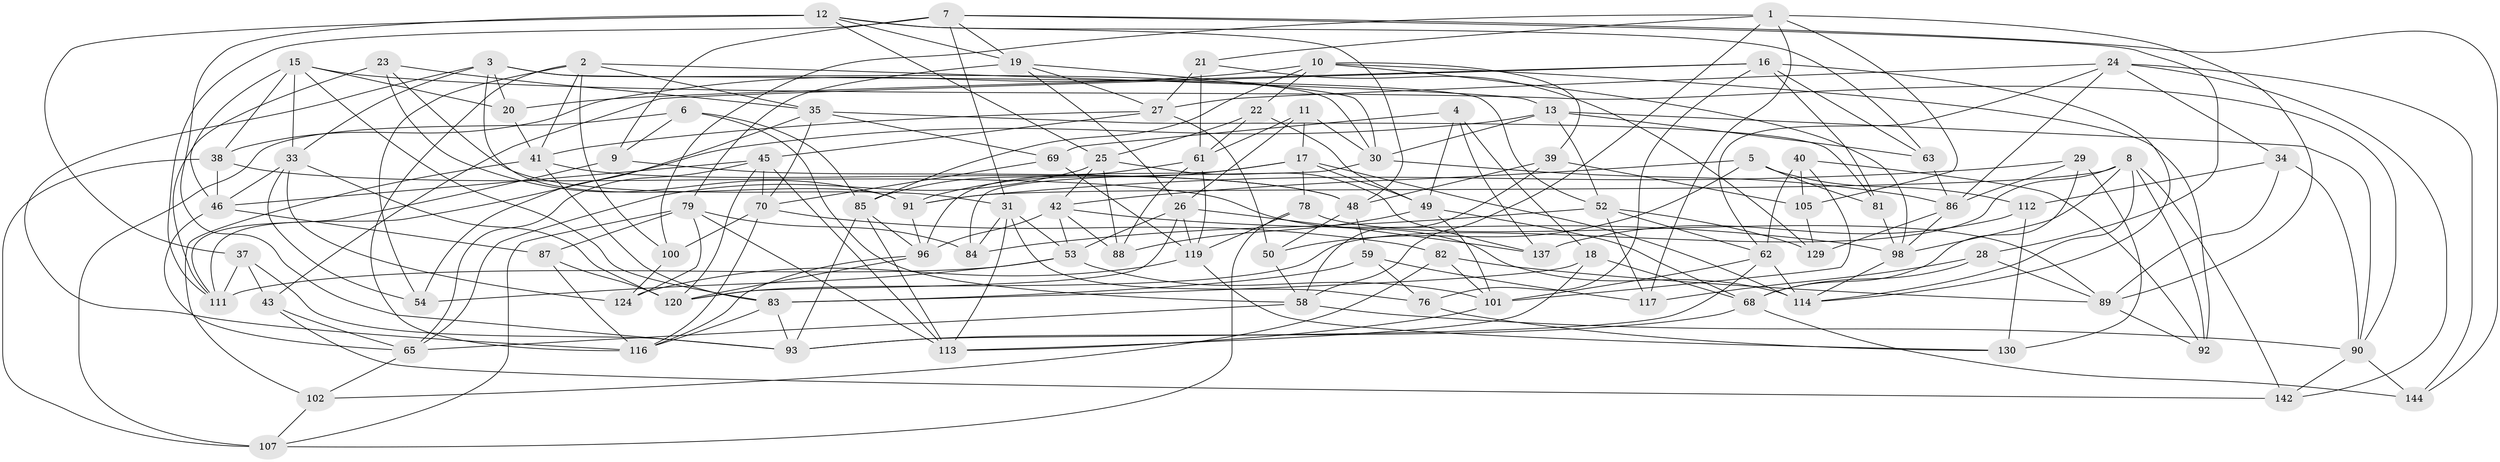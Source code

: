 // Generated by graph-tools (version 1.1) at 2025/52/02/27/25 19:52:27]
// undirected, 94 vertices, 240 edges
graph export_dot {
graph [start="1"]
  node [color=gray90,style=filled];
  1 [super="+80"];
  2 [super="+44"];
  3 [super="+136"];
  4;
  5;
  6;
  7 [super="+60"];
  8 [super="+138"];
  9;
  10 [super="+94"];
  11;
  12 [super="+67"];
  13 [super="+14"];
  15 [super="+77"];
  16 [super="+55"];
  17 [super="+32"];
  18;
  19 [super="+47"];
  20;
  21;
  22;
  23;
  24 [super="+147"];
  25 [super="+56"];
  26 [super="+121"];
  27 [super="+72"];
  28;
  29;
  30 [super="+36"];
  31 [super="+108"];
  33 [super="+75"];
  34;
  35 [super="+51"];
  37;
  38 [super="+109"];
  39;
  40;
  41 [super="+97"];
  42 [super="+115"];
  43;
  45 [super="+64"];
  46 [super="+57"];
  48 [super="+141"];
  49 [super="+99"];
  50;
  52 [super="+73"];
  53 [super="+74"];
  54;
  58 [super="+106"];
  59;
  61 [super="+128"];
  62 [super="+71"];
  63;
  65 [super="+66"];
  68 [super="+132"];
  69;
  70 [super="+131"];
  76;
  78;
  79 [super="+145"];
  81;
  82;
  83 [super="+140"];
  84;
  85 [super="+103"];
  86 [super="+125"];
  87;
  88;
  89 [super="+95"];
  90 [super="+127"];
  91 [super="+143"];
  92;
  93 [super="+104"];
  96 [super="+126"];
  98 [super="+110"];
  100;
  101 [super="+134"];
  102;
  105;
  107 [super="+123"];
  111 [super="+118"];
  112;
  113 [super="+122"];
  114 [super="+135"];
  116 [super="+146"];
  117;
  119 [super="+139"];
  120 [super="+133"];
  124;
  129;
  130;
  137;
  142;
  144;
  1 -- 100;
  1 -- 21;
  1 -- 117;
  1 -- 89;
  1 -- 58;
  1 -- 105;
  2 -- 13;
  2 -- 35;
  2 -- 41;
  2 -- 100;
  2 -- 54;
  2 -- 116;
  3 -- 30;
  3 -- 20;
  3 -- 91;
  3 -- 52;
  3 -- 33;
  3 -- 116;
  4 -- 69;
  4 -- 49;
  4 -- 18;
  4 -- 137;
  5 -- 50;
  5 -- 112;
  5 -- 81;
  5 -- 42;
  6 -- 9;
  6 -- 85;
  6 -- 107;
  6 -- 58;
  7 -- 31;
  7 -- 9;
  7 -- 111;
  7 -- 144;
  7 -- 19;
  7 -- 28;
  8 -- 120;
  8 -- 114;
  8 -- 98;
  8 -- 92;
  8 -- 142;
  8 -- 91;
  9 -- 48;
  9 -- 111;
  10 -- 39;
  10 -- 38;
  10 -- 92;
  10 -- 22;
  10 -- 98;
  10 -- 85;
  11 -- 17;
  11 -- 61;
  11 -- 30;
  11 -- 26;
  12 -- 63;
  12 -- 37;
  12 -- 93;
  12 -- 48;
  12 -- 25;
  12 -- 19;
  13 -- 90;
  13 -- 63;
  13 -- 30;
  13 -- 111;
  13 -- 52;
  15 -- 38;
  15 -- 90;
  15 -- 33;
  15 -- 83;
  15 -- 20;
  15 -- 46;
  16 -- 81;
  16 -- 63;
  16 -- 43;
  16 -- 20;
  16 -- 76;
  16 -- 114;
  17 -- 78;
  17 -- 49;
  17 -- 114;
  17 -- 96;
  17 -- 91;
  18 -- 113;
  18 -- 83;
  18 -- 68;
  19 -- 30;
  19 -- 79;
  19 -- 27;
  19 -- 26;
  20 -- 41;
  21 -- 129;
  21 -- 27;
  21 -- 61;
  22 -- 61;
  22 -- 49;
  22 -- 25;
  23 -- 91;
  23 -- 111;
  23 -- 31;
  23 -- 35;
  24 -- 142;
  24 -- 34;
  24 -- 144;
  24 -- 27;
  24 -- 86;
  24 -- 62;
  25 -- 88;
  25 -- 42;
  25 -- 137;
  25 -- 65;
  26 -- 120;
  26 -- 53;
  26 -- 137;
  26 -- 119;
  27 -- 45;
  27 -- 41;
  27 -- 50;
  28 -- 89;
  28 -- 117;
  28 -- 68;
  29 -- 86;
  29 -- 130;
  29 -- 68;
  29 -- 91;
  30 -- 84;
  30 -- 86;
  31 -- 84;
  31 -- 113;
  31 -- 76;
  31 -- 53;
  33 -- 124;
  33 -- 120;
  33 -- 46;
  33 -- 54;
  34 -- 112;
  34 -- 89;
  34 -- 90;
  35 -- 70;
  35 -- 54;
  35 -- 81;
  35 -- 69;
  37 -- 43;
  37 -- 93;
  37 -- 111;
  38 -- 46;
  38 -- 114;
  38 -- 107 [weight=2];
  39 -- 105;
  39 -- 58;
  39 -- 48;
  40 -- 92;
  40 -- 62;
  40 -- 105;
  40 -- 101;
  41 -- 102;
  41 -- 48;
  41 -- 83;
  42 -- 88;
  42 -- 96;
  42 -- 98;
  42 -- 53;
  43 -- 142;
  43 -- 65;
  45 -- 46;
  45 -- 65;
  45 -- 120;
  45 -- 113;
  45 -- 70;
  46 -- 65;
  46 -- 87;
  48 -- 50;
  48 -- 59;
  49 -- 88;
  49 -- 68;
  49 -- 101;
  50 -- 58;
  52 -- 117;
  52 -- 84;
  52 -- 129;
  52 -- 62;
  53 -- 54;
  53 -- 111;
  53 -- 101;
  58 -- 90;
  58 -- 65;
  59 -- 76;
  59 -- 117;
  59 -- 83;
  61 -- 88;
  61 -- 119;
  61 -- 85;
  62 -- 114;
  62 -- 101;
  62 -- 93;
  63 -- 86;
  65 -- 102;
  68 -- 144;
  68 -- 93;
  69 -- 70;
  69 -- 119;
  70 -- 100;
  70 -- 82;
  70 -- 116;
  76 -- 130;
  78 -- 107;
  78 -- 89;
  78 -- 119;
  79 -- 107;
  79 -- 113;
  79 -- 84;
  79 -- 124;
  79 -- 87;
  81 -- 98;
  82 -- 102;
  82 -- 101;
  82 -- 89;
  83 -- 93;
  83 -- 116;
  85 -- 96;
  85 -- 113;
  85 -- 93;
  86 -- 129;
  86 -- 98;
  87 -- 116;
  87 -- 120;
  89 -- 92;
  90 -- 142;
  90 -- 144;
  91 -- 96;
  96 -- 116;
  96 -- 120;
  98 -- 114;
  100 -- 124;
  101 -- 113;
  102 -- 107;
  105 -- 129;
  112 -- 137;
  112 -- 130;
  119 -- 130;
  119 -- 124;
}
